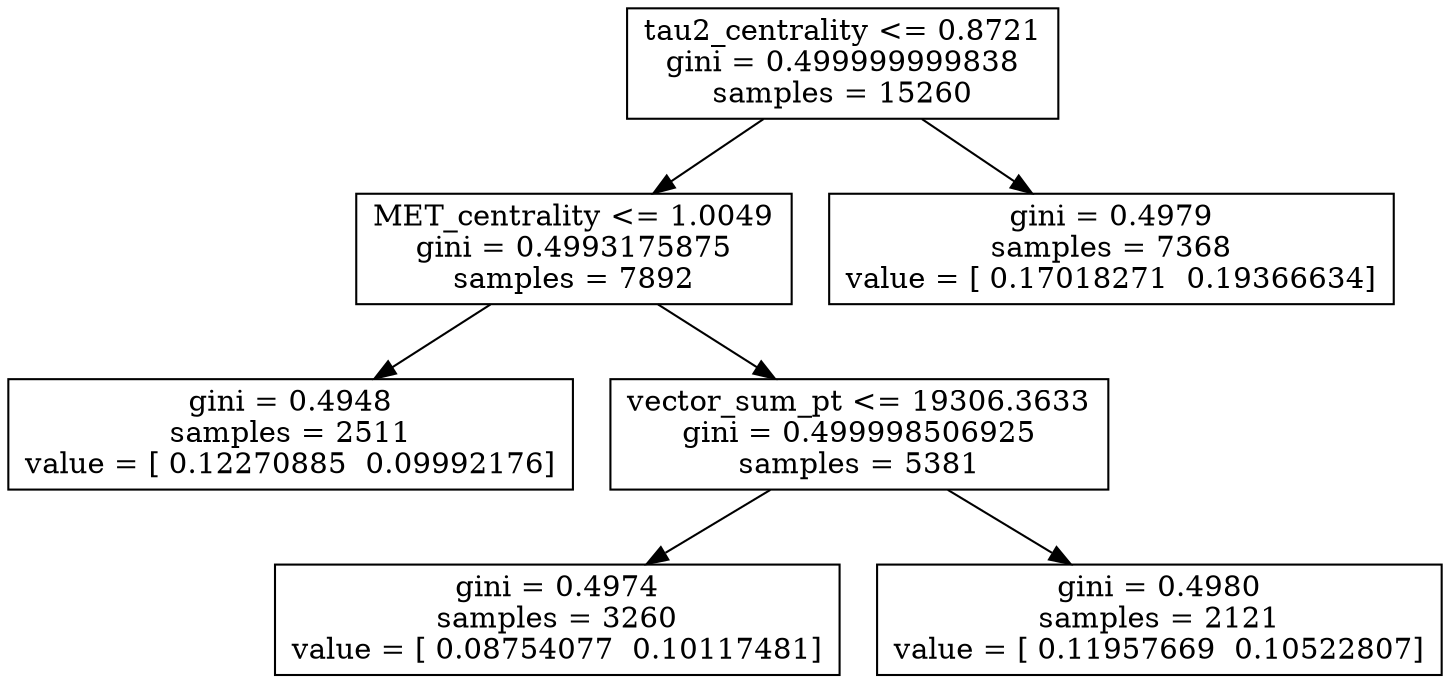 digraph Tree {
0 [label="tau2_centrality <= 0.8721\ngini = 0.499999999838\nsamples = 15260", shape="box"] ;
1 [label="MET_centrality <= 1.0049\ngini = 0.4993175875\nsamples = 7892", shape="box"] ;
0 -> 1 ;
2 [label="gini = 0.4948\nsamples = 2511\nvalue = [ 0.12270885  0.09992176]", shape="box"] ;
1 -> 2 ;
3 [label="vector_sum_pt <= 19306.3633\ngini = 0.499998506925\nsamples = 5381", shape="box"] ;
1 -> 3 ;
4 [label="gini = 0.4974\nsamples = 3260\nvalue = [ 0.08754077  0.10117481]", shape="box"] ;
3 -> 4 ;
5 [label="gini = 0.4980\nsamples = 2121\nvalue = [ 0.11957669  0.10522807]", shape="box"] ;
3 -> 5 ;
6 [label="gini = 0.4979\nsamples = 7368\nvalue = [ 0.17018271  0.19366634]", shape="box"] ;
0 -> 6 ;
}